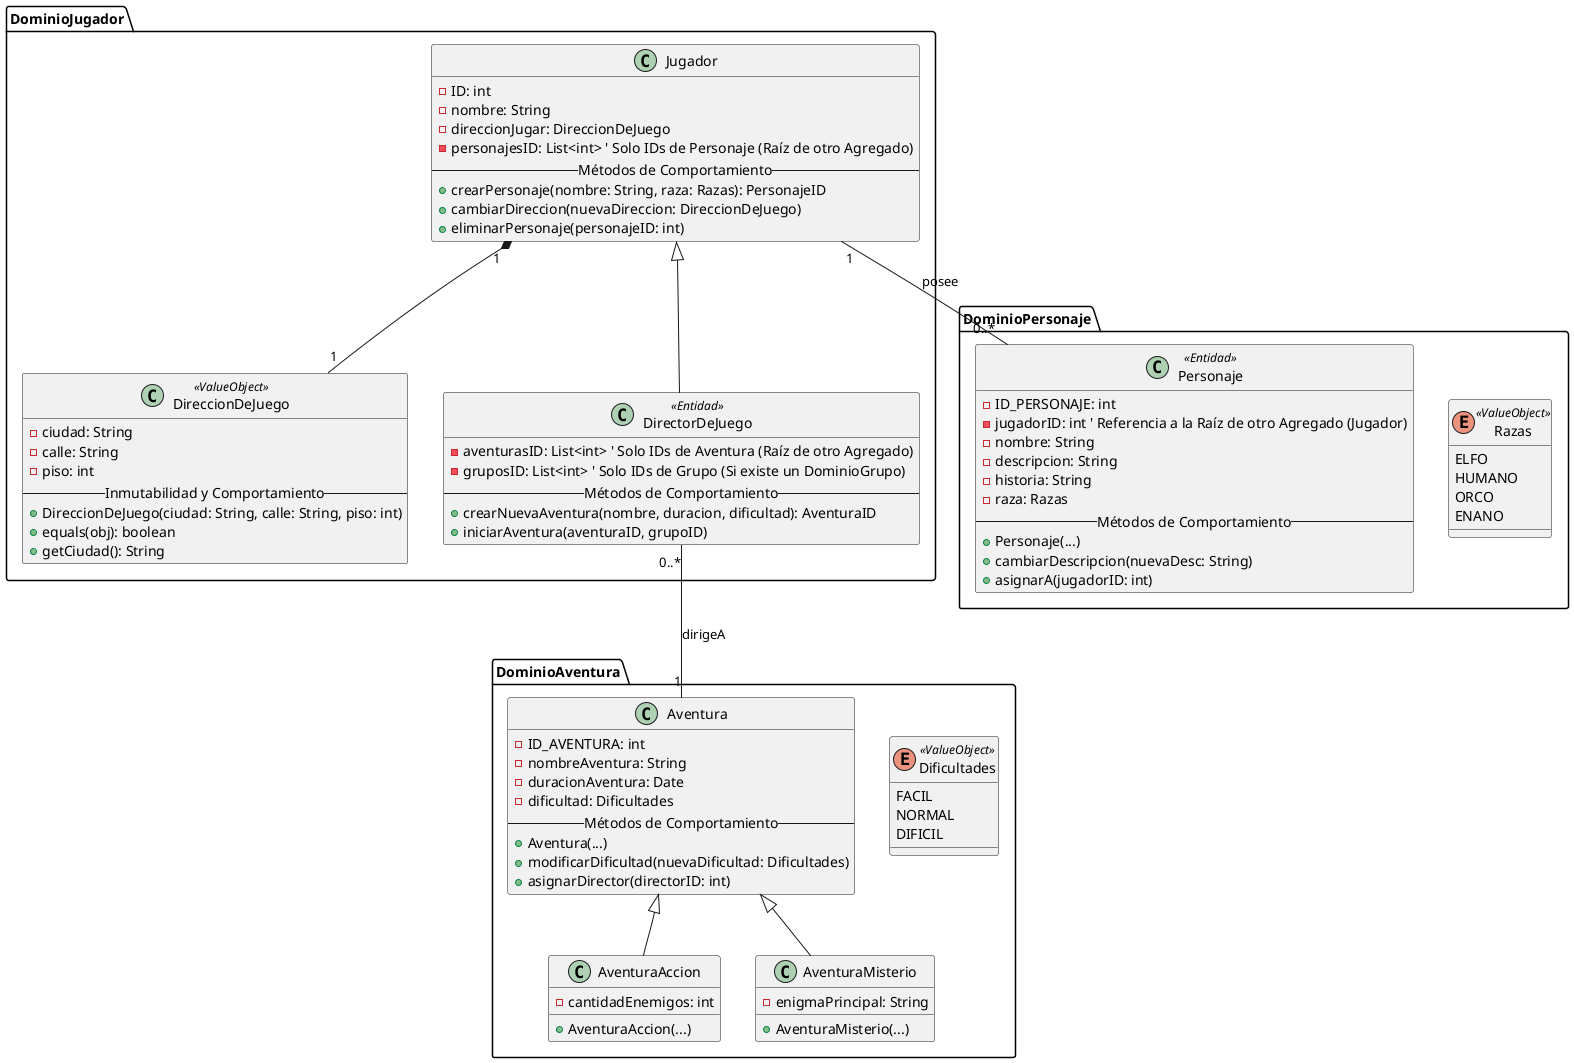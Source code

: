 @startuml
' Paquetes -> Contextos Delimitados (Bounded Contexts)

package "DominioJugador" {
   ' Entidad Raíz de Agregado
   class Jugador {
       -ID: int
       -nombre: String
       -direccionJugar: DireccionDeJuego
       -personajesID: List<int> ' Solo IDs de Personaje (Raíz de otro Agregado)
       -- Métodos de Comportamiento --
       +crearPersonaje(nombre: String, raza: Razas): PersonajeID
       +cambiarDireccion(nuevaDireccion: DireccionDeJuego)
       +eliminarPersonaje(personajeID: int)
   }

   ' Objeto de Valor (Value Object)
   class DireccionDeJuego <<ValueObject>> {
        -ciudad: String
        -calle: String
        -piso: int
        -- Inmutabilidad y Comportamiento --
        +DireccionDeJuego(ciudad: String, calle: String, piso: int)
        +equals(obj): boolean
        +getCiudad(): String
   }

   ' Entidad Raíz de Agregado (Director también es un Jugador)
   class DirectorDeJuego <<Entidad>> {
        -aventurasID: List<int> ' Solo IDs de Aventura (Raíz de otro Agregado)
        -gruposID: List<int> ' Solo IDs de Grupo (Si existe un DominioGrupo)
        -- Métodos de Comportamiento --
        +crearNuevaAventura(nombre, duracion, dificultad): AventuraID
        +iniciarAventura(aventuraID, grupoID)
   }

   ' El paquete Jugador es su propio Agregado.
   ' La DirecciónDeJuego es parte del Agregado Jugador (Composición).
   Jugador "1" *-- "1" DireccionDeJuego
   Jugador <|-- DirectorDeJuego
}

package DominioAventura {
      ' Objeto de Valor
      enum Dificultades <<ValueObject>> {
            FACIL
            NORMAL
            DIFICIL
      }

      ' Entidad Raíz de Agregado
      class Aventura {
           -ID_AVENTURA: int
           -nombreAventura: String
           -duracionAventura: Date
           -dificultad: Dificultades
           -- Métodos de Comportamiento --
           +Aventura(...)
           +modificarDificultad(nuevaDificultad: Dificultades)
           +asignarDirector(directorID: int)
      }

      ' Entidades que extienden Aventura
      class AventuraAccion extends Aventura {
            -cantidadEnemigos: int
            +AventuraAccion(...)
      }

      class AventuraMisterio extends Aventura {
            -enigmaPrincipal: String
            +AventuraMisterio(...)
      }

      DirectorDeJuego "0..*" -- "1" Aventura: dirigeA
}

package DominioPersonaje {
    ' Objeto de Valor
    enum Razas <<ValueObject>> {
        ELFO
        HUMANO
        ORCO
        ENANO
    }

    ' Entidad Raíz de Agregado
    class Personaje <<Entidad>> {
        -ID_PERSONAJE: int
        -jugadorID: int ' Referencia a la Raíz de otro Agregado (Jugador)
        -nombre: String
        -descripcion: String
        -historia: String
        -raza: Razas
        -- Métodos de Comportamiento --
        +Personaje(...)
        +cambiarDescripcion(nuevaDesc: String)
        +asignarA(jugadorID: int)
    }

    ' Relación de referencia entre agregados por ID
    Jugador "1" -- "0..*" Personaje : posee
}
@enduml
